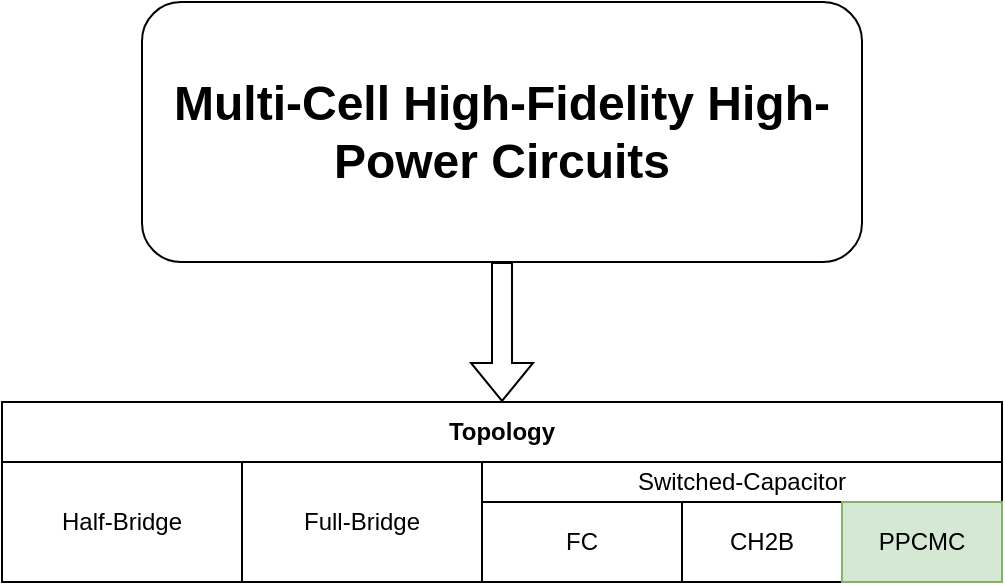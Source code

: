 <mxfile version="24.0.9" type="github">
  <diagram id="C2fSY1v2SiZeoUbDoYyL" name="Page-1">
    <mxGraphModel dx="1434" dy="822" grid="1" gridSize="10" guides="1" tooltips="1" connect="1" arrows="1" fold="1" page="1" pageScale="1" pageWidth="1169" pageHeight="827" math="0" shadow="0">
      <root>
        <mxCell id="0" />
        <mxCell id="1" parent="0" />
        <mxCell id="amalOigmN-ex_Px7Ythu-1" value="&lt;h1&gt;Multi-Cell High-Fidelity High-Power Circuits&lt;/h1&gt;" style="rounded=1;whiteSpace=wrap;html=1;" vertex="1" parent="1">
          <mxGeometry x="440" y="180" width="360" height="130" as="geometry" />
        </mxCell>
        <mxCell id="amalOigmN-ex_Px7Ythu-3" value="" style="shape=flexArrow;endArrow=classic;html=1;rounded=0;exitX=0.5;exitY=1;exitDx=0;exitDy=0;entryX=0.5;entryY=0;entryDx=0;entryDy=0;" edge="1" parent="1" source="amalOigmN-ex_Px7Ythu-1" target="amalOigmN-ex_Px7Ythu-2">
          <mxGeometry width="50" height="50" relative="1" as="geometry">
            <mxPoint x="610" y="350" as="sourcePoint" />
            <mxPoint x="660" y="300" as="targetPoint" />
          </mxGeometry>
        </mxCell>
        <mxCell id="amalOigmN-ex_Px7Ythu-11" value="" style="group" vertex="1" connectable="0" parent="1">
          <mxGeometry x="370" y="380" width="500" height="90" as="geometry" />
        </mxCell>
        <mxCell id="amalOigmN-ex_Px7Ythu-2" value="&lt;b&gt;Topology&lt;/b&gt;" style="rounded=0;whiteSpace=wrap;html=1;" vertex="1" parent="amalOigmN-ex_Px7Ythu-11">
          <mxGeometry width="500" height="30" as="geometry" />
        </mxCell>
        <mxCell id="amalOigmN-ex_Px7Ythu-4" value="Half-Bridge" style="rounded=0;whiteSpace=wrap;html=1;" vertex="1" parent="amalOigmN-ex_Px7Ythu-11">
          <mxGeometry y="30" width="120" height="60" as="geometry" />
        </mxCell>
        <mxCell id="amalOigmN-ex_Px7Ythu-5" value="&lt;div&gt;Full-Bridge&lt;/div&gt;" style="rounded=0;whiteSpace=wrap;html=1;" vertex="1" parent="amalOigmN-ex_Px7Ythu-11">
          <mxGeometry x="120" y="30" width="120" height="60" as="geometry" />
        </mxCell>
        <mxCell id="amalOigmN-ex_Px7Ythu-6" value="Switched-Capacitor" style="rounded=0;whiteSpace=wrap;html=1;" vertex="1" parent="amalOigmN-ex_Px7Ythu-11">
          <mxGeometry x="240" y="30" width="260" height="20" as="geometry" />
        </mxCell>
        <mxCell id="amalOigmN-ex_Px7Ythu-7" value="FC" style="rounded=0;whiteSpace=wrap;html=1;" vertex="1" parent="amalOigmN-ex_Px7Ythu-11">
          <mxGeometry x="240" y="50" width="100" height="40" as="geometry" />
        </mxCell>
        <mxCell id="amalOigmN-ex_Px7Ythu-8" value="&lt;div&gt;CH2B&lt;br&gt;&lt;/div&gt;" style="rounded=0;whiteSpace=wrap;html=1;" vertex="1" parent="amalOigmN-ex_Px7Ythu-11">
          <mxGeometry x="340" y="50" width="80" height="40" as="geometry" />
        </mxCell>
        <mxCell id="amalOigmN-ex_Px7Ythu-9" value="&lt;div&gt;PPCMC&lt;br&gt;&lt;/div&gt;" style="rounded=0;whiteSpace=wrap;html=1;fillColor=#d5e8d4;strokeColor=#82b366;" vertex="1" parent="amalOigmN-ex_Px7Ythu-11">
          <mxGeometry x="420" y="50" width="80" height="40" as="geometry" />
        </mxCell>
      </root>
    </mxGraphModel>
  </diagram>
</mxfile>

